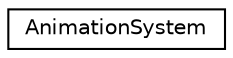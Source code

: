 digraph "Graphical Class Hierarchy"
{
  edge [fontname="Helvetica",fontsize="10",labelfontname="Helvetica",labelfontsize="10"];
  node [fontname="Helvetica",fontsize="10",shape=record];
  rankdir="LR";
  Node0 [label="AnimationSystem",height=0.2,width=0.4,color="black", fillcolor="white", style="filled",URL="$classAnimationSystem.html"];
}
